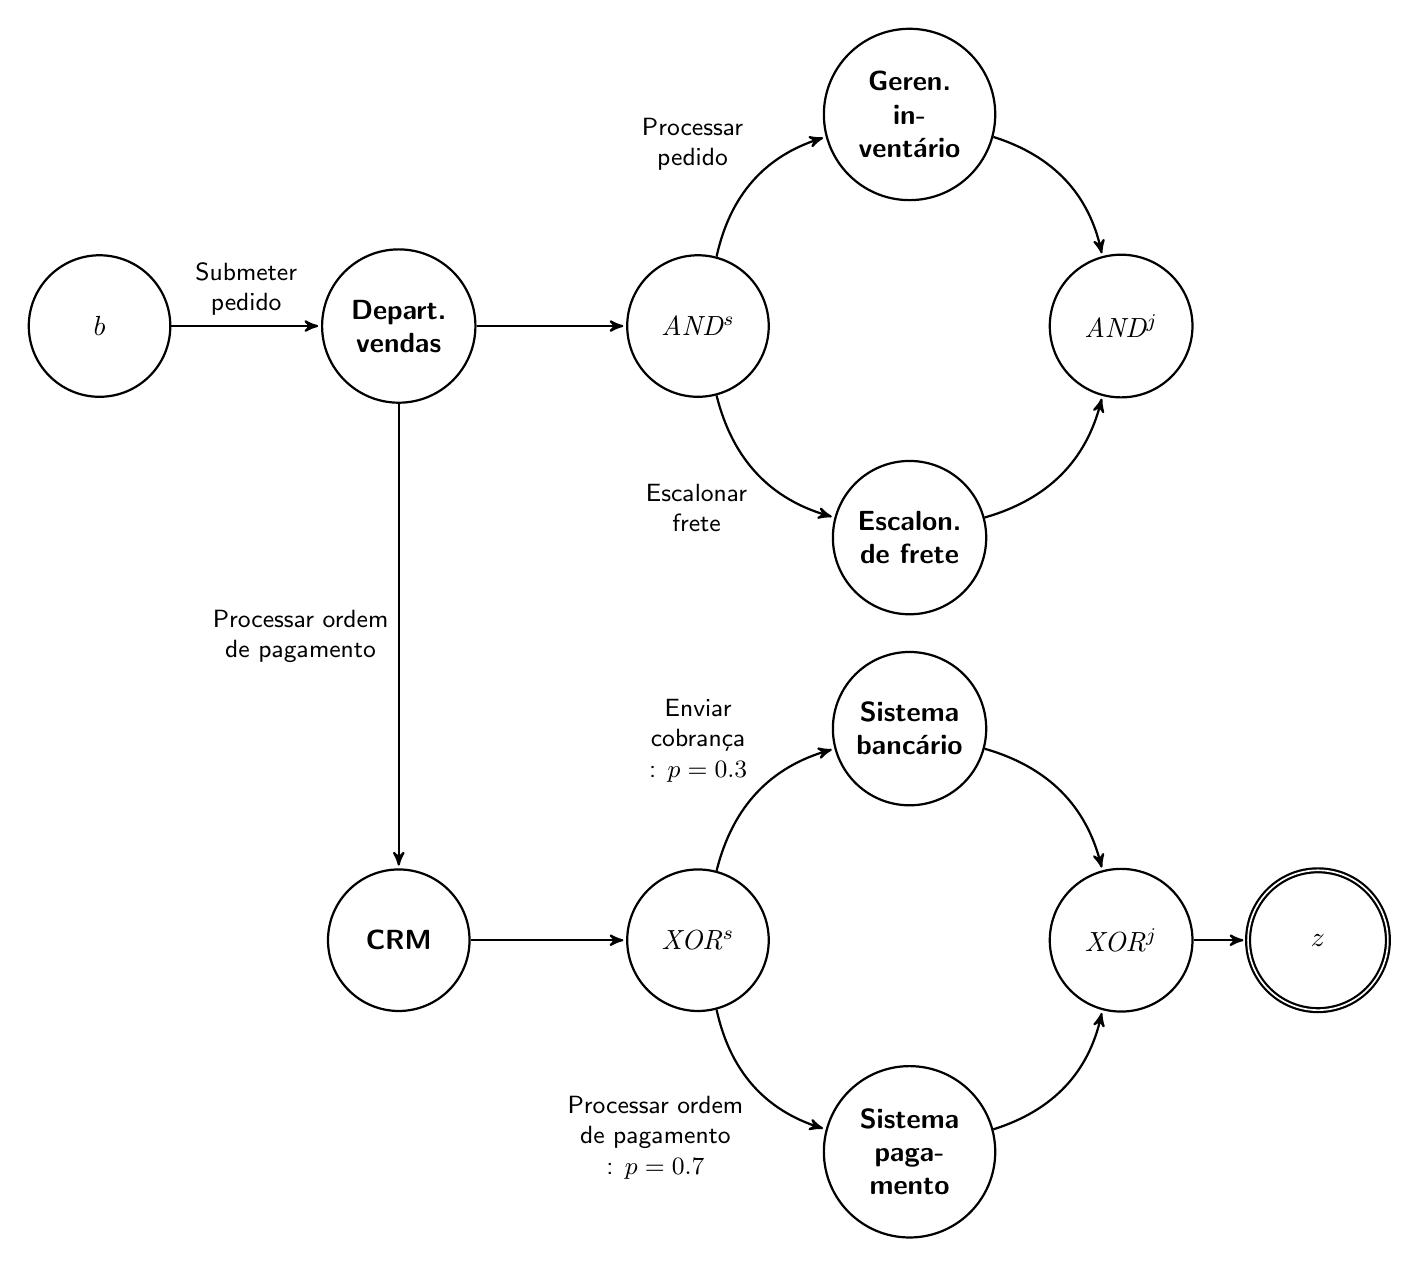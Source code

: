 \begin{tikzpicture}[->,>=stealth',shorten >=1pt,auto,node distance=3.8cm,thick,main node/.style={circle,draw,font=\sffamily\bfseries,align=center,text width={1.5cm}}]

  \node[main node] (b) {$b$};
  \node[main node] (sales) [right of=b] {Depart. vendas};
  \node[main node] (ands1) [right of=sales,font=\sffamily\it] {\textit{AND$^s$}};
  \node[main node] (inventory) [above right of=ands1] {Geren. invent{\'a}rio};
  \node[main node] (freight) [below right of=ands1] {Escalon. de frete};
  \node[main node] (andj1) [below right of=inventory,font=\sffamily\it] {\textit{AND$^j$}};
  \node[main node] (crm) [below of=sales, node distance=7.8cm] {CRM};
  \node[main node] (xors1) [right of=crm,font=\sffamily\it] {\textit{XOR$^s$}};
  \node[main node] (bank) [above right of=xors1] {Sistema banc{\'a}rio};
  \node[main node] (payment) [below right of=xors1] {Sistema pagamento};
  \node[main node] (xorj1) [below right of=bank,font=\sffamily\it] {\textit{XOR$^j$}};
  \node[main node, accepting, node distance=2.5cm] (z) [right of=xorj1] {$z$};

  \path[every node/.style={font=\sffamily\small},align=center]
    (b) 			edge node {Submeter\\pedido} (sales)
    (sales) 		edge node {} (ands1)
    (sales) 		edge node [left] {Processar ordem\\ de pagamento} (crm)
    (ands1) 		edge [bend left] node [above left] {Processar\\pedido} (inventory)
    (ands1) 		edge [bend right] node [below left] {Escalonar\\frete} (freight)
    (inventory) 	edge [bend left] node {} (andj1)
    (freight) 		edge [bend right] node {} (andj1)
    (crm) 			edge node {} (xors1)
    (xors1) 		edge [bend left] node [above left] {Enviar\\cobran\c{c}a\\: $p=0.3$} (bank)
    (xors1) 		edge [bend right] node [below left] {Processar ordem\\ de pagamento\\: $p=0.7$} (payment)
    (bank) 			edge [bend left] node {} (xorj1)
    (payment) 		edge [bend right] node {} (xorj1)
    (xorj1) 		edge node {} (z);
    
%\node[draw=none] at (0.0,-2.0) {$\lambda = 65$};
\end{tikzpicture}
